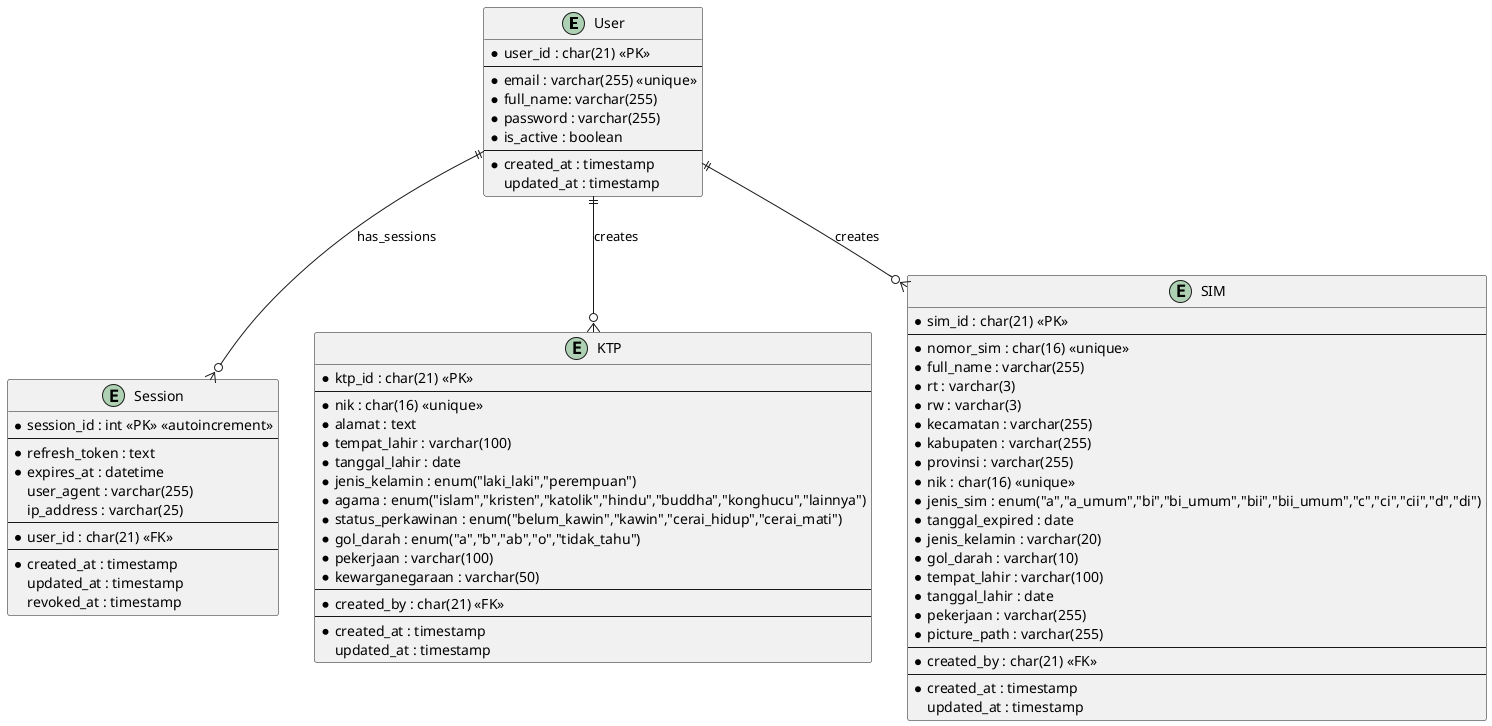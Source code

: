 @startuml

  entity User {
    * user_id : char(21) <<PK>>
    --
    * email : varchar(255) <<unique>>
    * full_name: varchar(255) 
    * password : varchar(255)
    * is_active : boolean
    --
    * created_at : timestamp
    updated_at : timestamp
  }

  entity Session {
    * session_id : int <<PK>> <<autoincrement>>
    --
    * refresh_token : text
    * expires_at : datetime
    user_agent : varchar(255)
    ip_address : varchar(25)
    --
    * user_id : char(21) <<FK>>
    --
    * created_at : timestamp
    updated_at : timestamp
    revoked_at : timestamp
  }

 entity KTP {
    * ktp_id : char(21) <<PK>>
    --
    * nik : char(16) <<unique>>
    * alamat : text
    * tempat_lahir : varchar(100)
    * tanggal_lahir : date
    * jenis_kelamin : enum("laki_laki","perempuan")
    * agama : enum("islam","kristen","katolik","hindu","buddha","konghucu","lainnya")
    * status_perkawinan : enum("belum_kawin","kawin","cerai_hidup","cerai_mati")
    * gol_darah : enum("a","b","ab","o","tidak_tahu")
    * pekerjaan : varchar(100)
    * kewarganegaraan : varchar(50)
    --
    * created_by : char(21) <<FK>>
    --
    * created_at : timestamp
    updated_at : timestamp
  }

  entity SIM {
    * sim_id : char(21) <<PK>>
    --
    * nomor_sim : char(16) <<unique>>
    * full_name : varchar(255)
    * rt : varchar(3)
    * rw : varchar(3)
    * kecamatan : varchar(255)
    * kabupaten : varchar(255)
    * provinsi : varchar(255)
    * nik : char(16) <<unique>>
    * jenis_sim : enum("a","a_umum","bi","bi_umum","bii","bii_umum","c","ci","cii","d","di")
    * tanggal_expired : date
    * jenis_kelamin : varchar(20)
    * gol_darah : varchar(10)
    * tempat_lahir : varchar(100)
    * tanggal_lahir : date
    * pekerjaan : varchar(255)
    * picture_path : varchar(255)
    --
    * created_by : char(21) <<FK>>
    --
    * created_at : timestamp
    updated_at : timestamp
  }

  User ||--o{ Session : "has_sessions"
  User ||--o{ KTP : "creates"
  User ||--o{ SIM : "creates"
@enduml